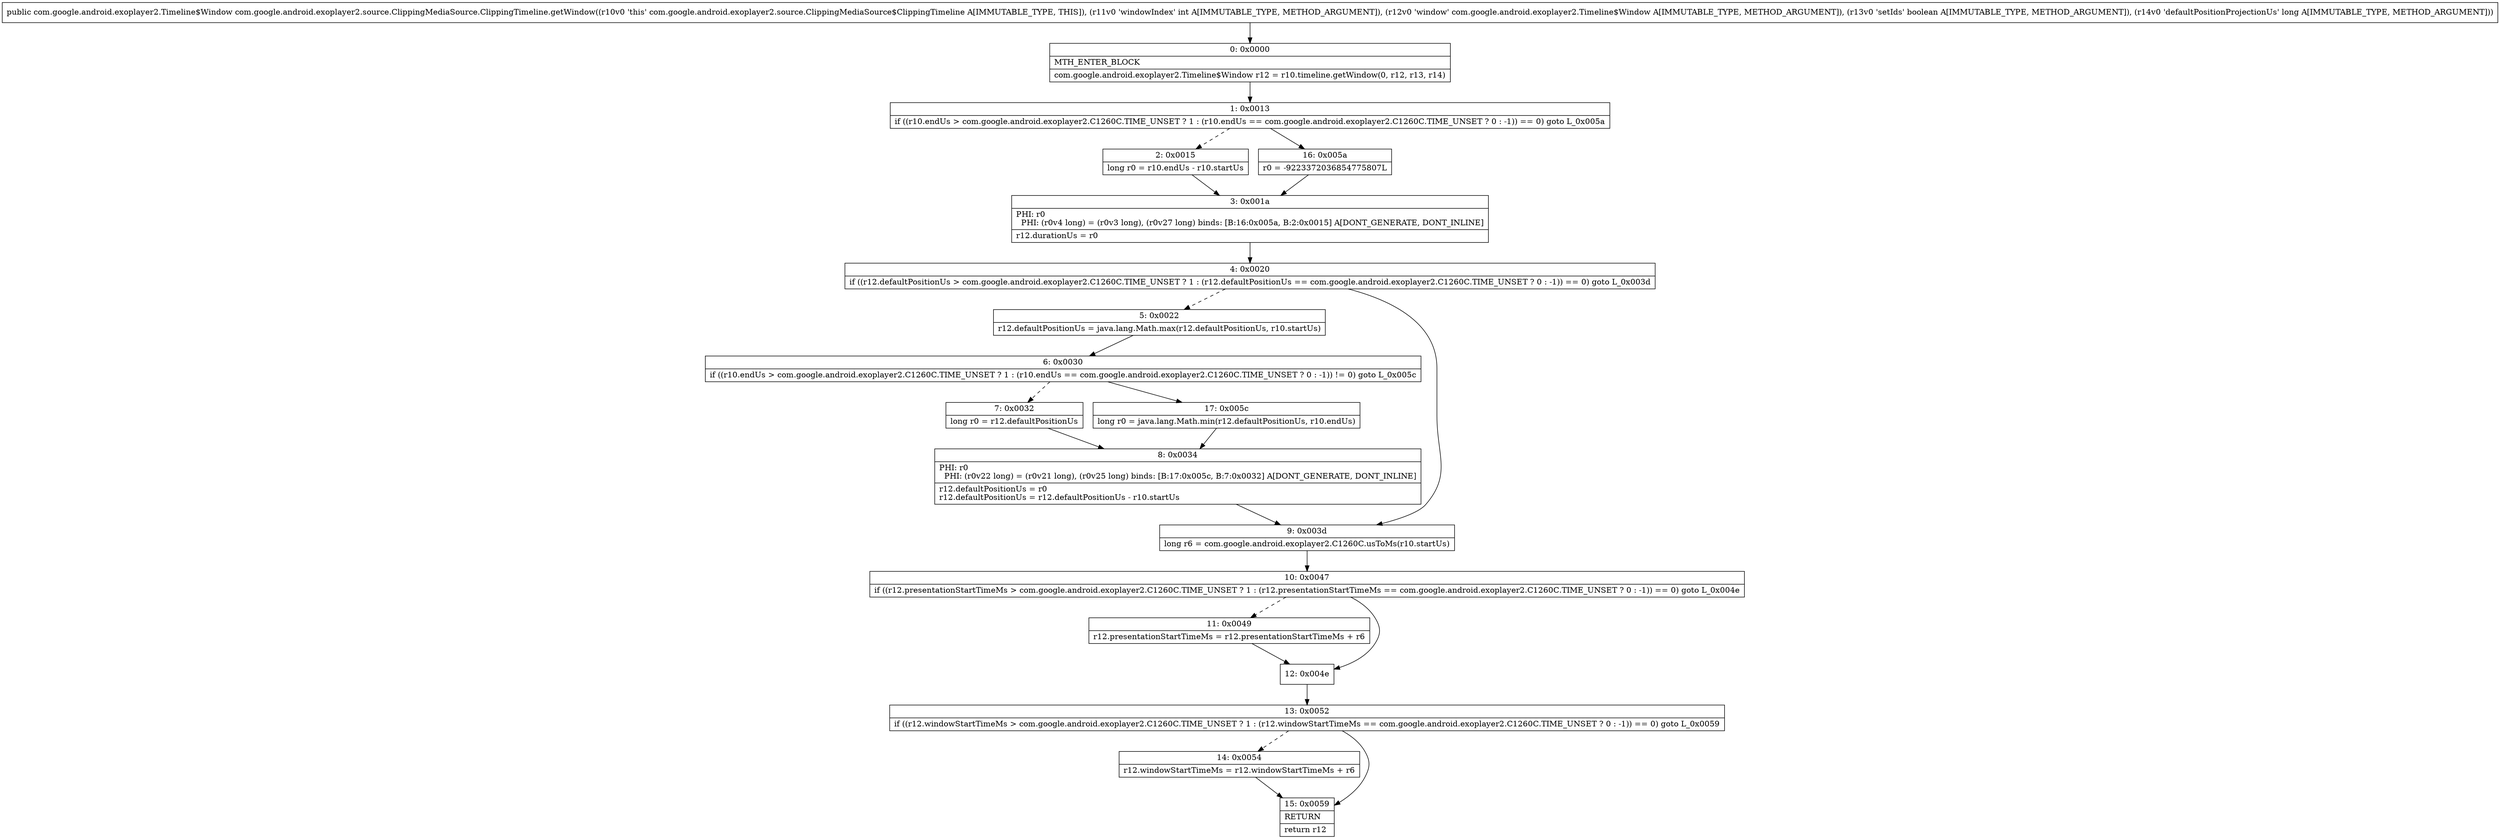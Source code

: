 digraph "CFG forcom.google.android.exoplayer2.source.ClippingMediaSource.ClippingTimeline.getWindow(ILcom\/google\/android\/exoplayer2\/Timeline$Window;ZJ)Lcom\/google\/android\/exoplayer2\/Timeline$Window;" {
Node_0 [shape=record,label="{0\:\ 0x0000|MTH_ENTER_BLOCK\l|com.google.android.exoplayer2.Timeline$Window r12 = r10.timeline.getWindow(0, r12, r13, r14)\l}"];
Node_1 [shape=record,label="{1\:\ 0x0013|if ((r10.endUs \> com.google.android.exoplayer2.C1260C.TIME_UNSET ? 1 : (r10.endUs == com.google.android.exoplayer2.C1260C.TIME_UNSET ? 0 : \-1)) == 0) goto L_0x005a\l}"];
Node_2 [shape=record,label="{2\:\ 0x0015|long r0 = r10.endUs \- r10.startUs\l}"];
Node_3 [shape=record,label="{3\:\ 0x001a|PHI: r0 \l  PHI: (r0v4 long) = (r0v3 long), (r0v27 long) binds: [B:16:0x005a, B:2:0x0015] A[DONT_GENERATE, DONT_INLINE]\l|r12.durationUs = r0\l}"];
Node_4 [shape=record,label="{4\:\ 0x0020|if ((r12.defaultPositionUs \> com.google.android.exoplayer2.C1260C.TIME_UNSET ? 1 : (r12.defaultPositionUs == com.google.android.exoplayer2.C1260C.TIME_UNSET ? 0 : \-1)) == 0) goto L_0x003d\l}"];
Node_5 [shape=record,label="{5\:\ 0x0022|r12.defaultPositionUs = java.lang.Math.max(r12.defaultPositionUs, r10.startUs)\l}"];
Node_6 [shape=record,label="{6\:\ 0x0030|if ((r10.endUs \> com.google.android.exoplayer2.C1260C.TIME_UNSET ? 1 : (r10.endUs == com.google.android.exoplayer2.C1260C.TIME_UNSET ? 0 : \-1)) != 0) goto L_0x005c\l}"];
Node_7 [shape=record,label="{7\:\ 0x0032|long r0 = r12.defaultPositionUs\l}"];
Node_8 [shape=record,label="{8\:\ 0x0034|PHI: r0 \l  PHI: (r0v22 long) = (r0v21 long), (r0v25 long) binds: [B:17:0x005c, B:7:0x0032] A[DONT_GENERATE, DONT_INLINE]\l|r12.defaultPositionUs = r0\lr12.defaultPositionUs = r12.defaultPositionUs \- r10.startUs\l}"];
Node_9 [shape=record,label="{9\:\ 0x003d|long r6 = com.google.android.exoplayer2.C1260C.usToMs(r10.startUs)\l}"];
Node_10 [shape=record,label="{10\:\ 0x0047|if ((r12.presentationStartTimeMs \> com.google.android.exoplayer2.C1260C.TIME_UNSET ? 1 : (r12.presentationStartTimeMs == com.google.android.exoplayer2.C1260C.TIME_UNSET ? 0 : \-1)) == 0) goto L_0x004e\l}"];
Node_11 [shape=record,label="{11\:\ 0x0049|r12.presentationStartTimeMs = r12.presentationStartTimeMs + r6\l}"];
Node_12 [shape=record,label="{12\:\ 0x004e}"];
Node_13 [shape=record,label="{13\:\ 0x0052|if ((r12.windowStartTimeMs \> com.google.android.exoplayer2.C1260C.TIME_UNSET ? 1 : (r12.windowStartTimeMs == com.google.android.exoplayer2.C1260C.TIME_UNSET ? 0 : \-1)) == 0) goto L_0x0059\l}"];
Node_14 [shape=record,label="{14\:\ 0x0054|r12.windowStartTimeMs = r12.windowStartTimeMs + r6\l}"];
Node_15 [shape=record,label="{15\:\ 0x0059|RETURN\l|return r12\l}"];
Node_16 [shape=record,label="{16\:\ 0x005a|r0 = \-9223372036854775807L\l}"];
Node_17 [shape=record,label="{17\:\ 0x005c|long r0 = java.lang.Math.min(r12.defaultPositionUs, r10.endUs)\l}"];
MethodNode[shape=record,label="{public com.google.android.exoplayer2.Timeline$Window com.google.android.exoplayer2.source.ClippingMediaSource.ClippingTimeline.getWindow((r10v0 'this' com.google.android.exoplayer2.source.ClippingMediaSource$ClippingTimeline A[IMMUTABLE_TYPE, THIS]), (r11v0 'windowIndex' int A[IMMUTABLE_TYPE, METHOD_ARGUMENT]), (r12v0 'window' com.google.android.exoplayer2.Timeline$Window A[IMMUTABLE_TYPE, METHOD_ARGUMENT]), (r13v0 'setIds' boolean A[IMMUTABLE_TYPE, METHOD_ARGUMENT]), (r14v0 'defaultPositionProjectionUs' long A[IMMUTABLE_TYPE, METHOD_ARGUMENT])) }"];
MethodNode -> Node_0;
Node_0 -> Node_1;
Node_1 -> Node_2[style=dashed];
Node_1 -> Node_16;
Node_2 -> Node_3;
Node_3 -> Node_4;
Node_4 -> Node_5[style=dashed];
Node_4 -> Node_9;
Node_5 -> Node_6;
Node_6 -> Node_7[style=dashed];
Node_6 -> Node_17;
Node_7 -> Node_8;
Node_8 -> Node_9;
Node_9 -> Node_10;
Node_10 -> Node_11[style=dashed];
Node_10 -> Node_12;
Node_11 -> Node_12;
Node_12 -> Node_13;
Node_13 -> Node_14[style=dashed];
Node_13 -> Node_15;
Node_14 -> Node_15;
Node_16 -> Node_3;
Node_17 -> Node_8;
}

